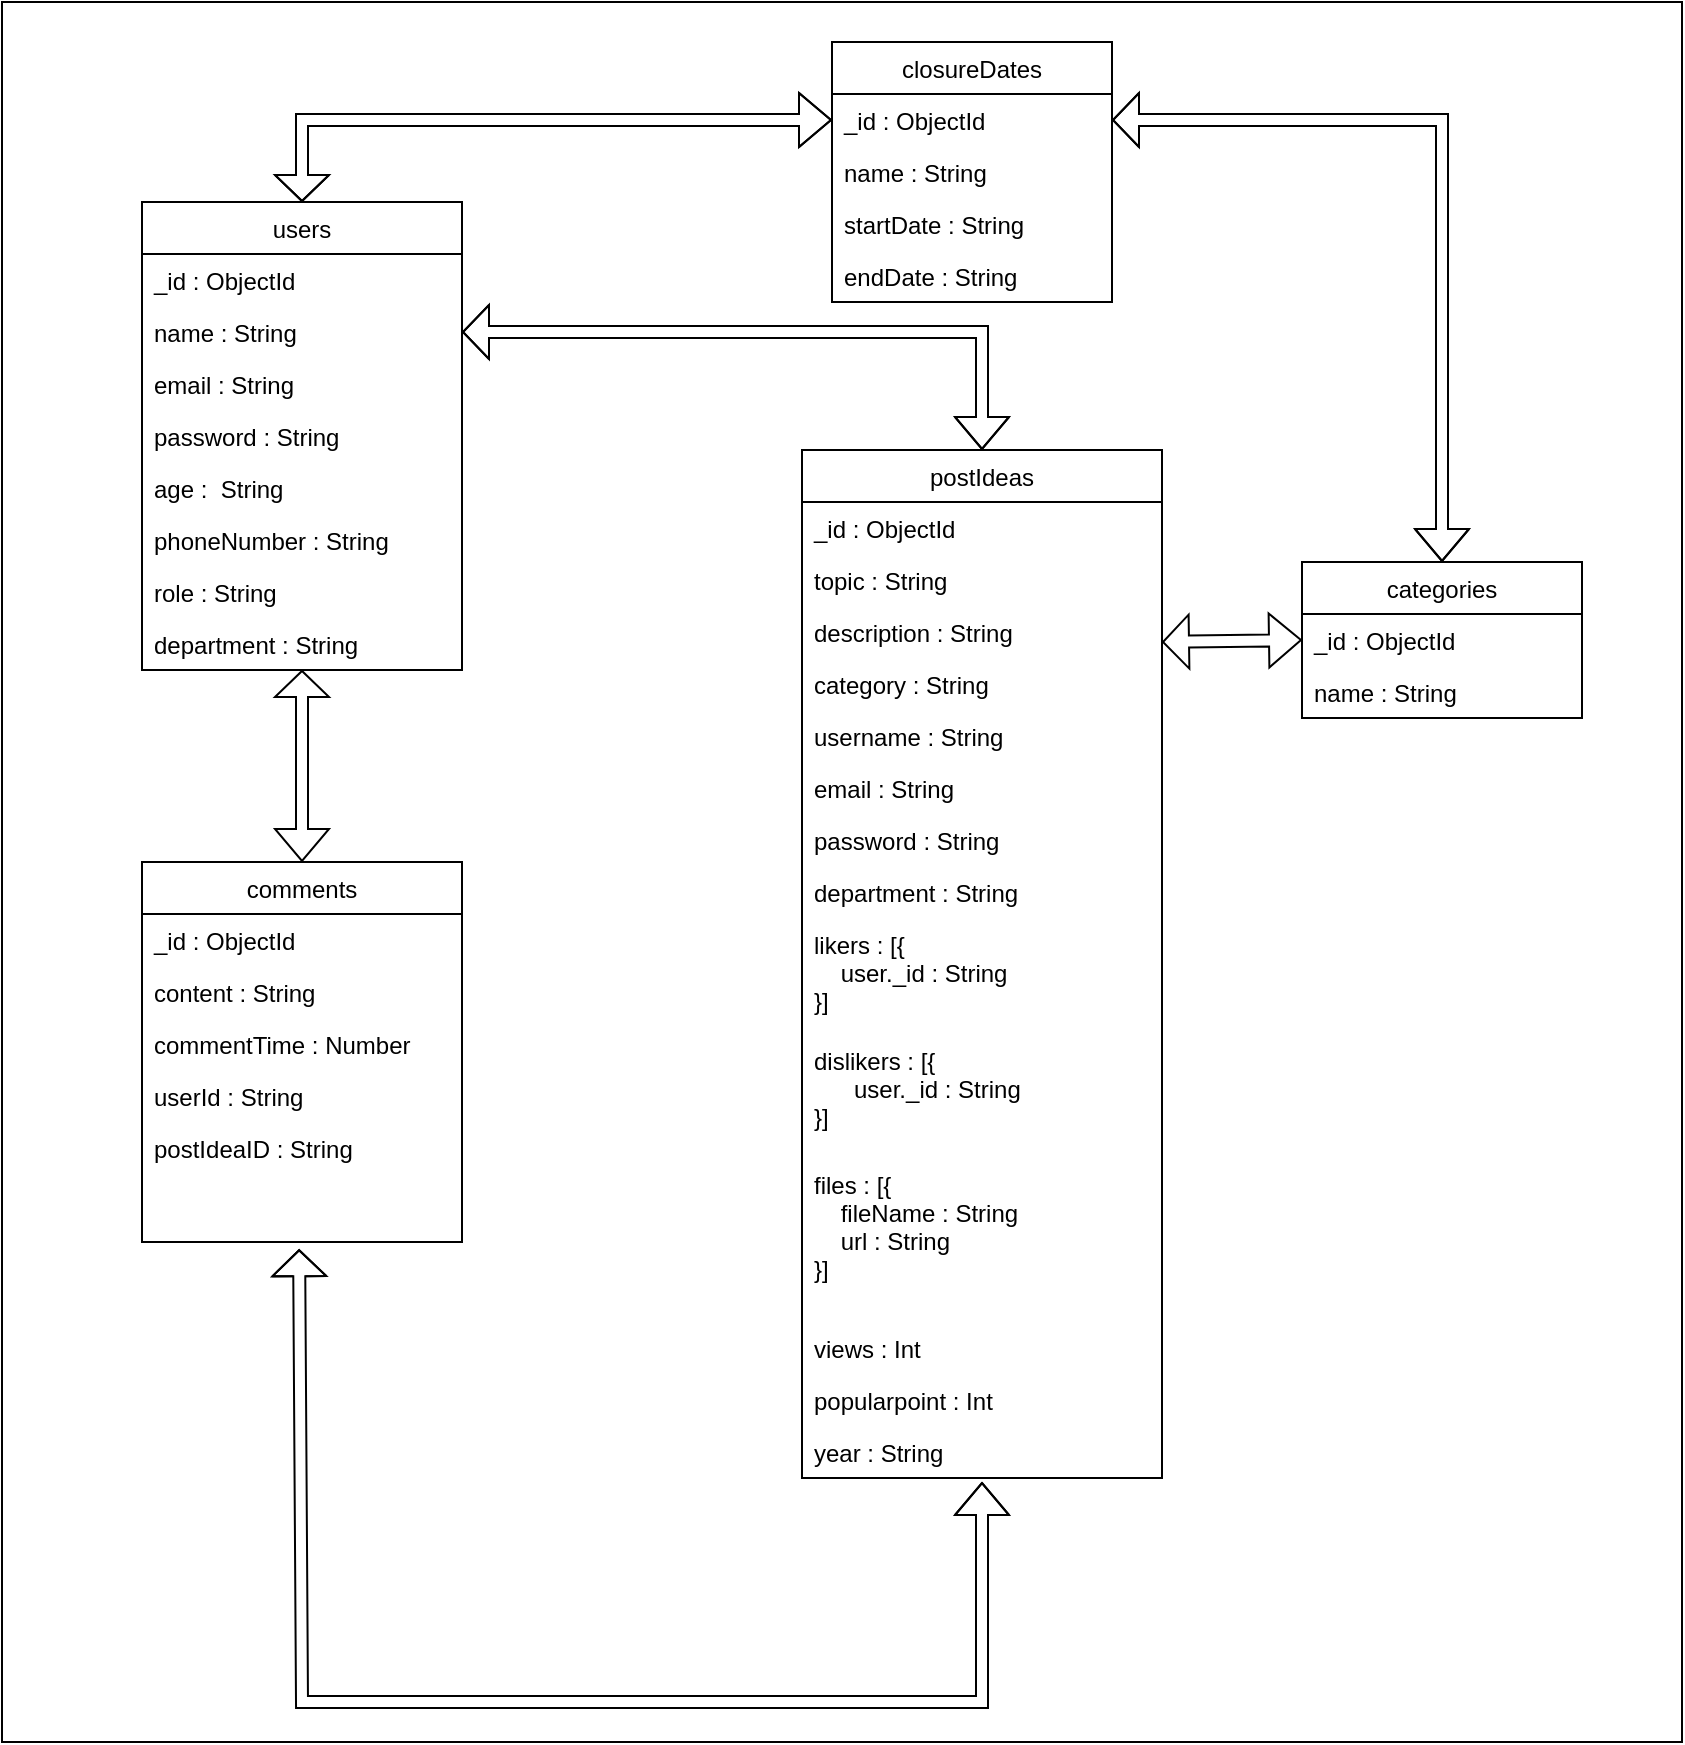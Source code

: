 <mxfile version="17.4.0" type="device" pages="2"><diagram id="ks5T_rIQjC24tP4zGX5H" name="Page-2"><mxGraphModel dx="1068" dy="629" grid="1" gridSize="10" guides="1" tooltips="1" connect="1" arrows="1" fold="1" page="1" pageScale="1" pageWidth="850" pageHeight="1100" math="0" shadow="0"><root><mxCell id="04vZf9ZDOZX_QDKUnxIj-0"/><mxCell id="04vZf9ZDOZX_QDKUnxIj-1" parent="04vZf9ZDOZX_QDKUnxIj-0"/><mxCell id="uwEunQWDUg31Usht64aO-8" value="" style="rounded=0;whiteSpace=wrap;html=1;" parent="04vZf9ZDOZX_QDKUnxIj-1" vertex="1"><mxGeometry x="10" y="50" width="840" height="870" as="geometry"/></mxCell><mxCell id="7qdY7r1ki0BduOR7iVvN-0" value="users" style="swimlane;fontStyle=0;childLayout=stackLayout;horizontal=1;startSize=26;fillColor=none;horizontalStack=0;resizeParent=1;resizeParentMax=0;resizeLast=0;collapsible=1;marginBottom=0;" parent="04vZf9ZDOZX_QDKUnxIj-1" vertex="1"><mxGeometry x="80" y="150" width="160" height="234" as="geometry"/></mxCell><mxCell id="7qdY7r1ki0BduOR7iVvN-1" value="_id : ObjectId" style="text;strokeColor=none;fillColor=none;align=left;verticalAlign=top;spacingLeft=4;spacingRight=4;overflow=hidden;rotatable=0;points=[[0,0.5],[1,0.5]];portConstraint=eastwest;" parent="7qdY7r1ki0BduOR7iVvN-0" vertex="1"><mxGeometry y="26" width="160" height="26" as="geometry"/></mxCell><mxCell id="7qdY7r1ki0BduOR7iVvN-2" value="name : String" style="text;strokeColor=none;fillColor=none;align=left;verticalAlign=top;spacingLeft=4;spacingRight=4;overflow=hidden;rotatable=0;points=[[0,0.5],[1,0.5]];portConstraint=eastwest;" parent="7qdY7r1ki0BduOR7iVvN-0" vertex="1"><mxGeometry y="52" width="160" height="26" as="geometry"/></mxCell><mxCell id="7qdY7r1ki0BduOR7iVvN-3" value="email : String" style="text;strokeColor=none;fillColor=none;align=left;verticalAlign=top;spacingLeft=4;spacingRight=4;overflow=hidden;rotatable=0;points=[[0,0.5],[1,0.5]];portConstraint=eastwest;" parent="7qdY7r1ki0BduOR7iVvN-0" vertex="1"><mxGeometry y="78" width="160" height="26" as="geometry"/></mxCell><mxCell id="pnaCSH7pPpqXT8l0d2cD-0" value="password : String" style="text;strokeColor=none;fillColor=none;align=left;verticalAlign=top;spacingLeft=4;spacingRight=4;overflow=hidden;rotatable=0;points=[[0,0.5],[1,0.5]];portConstraint=eastwest;" parent="7qdY7r1ki0BduOR7iVvN-0" vertex="1"><mxGeometry y="104" width="160" height="26" as="geometry"/></mxCell><mxCell id="pnaCSH7pPpqXT8l0d2cD-1" value="age :  String" style="text;strokeColor=none;fillColor=none;align=left;verticalAlign=top;spacingLeft=4;spacingRight=4;overflow=hidden;rotatable=0;points=[[0,0.5],[1,0.5]];portConstraint=eastwest;" parent="7qdY7r1ki0BduOR7iVvN-0" vertex="1"><mxGeometry y="130" width="160" height="26" as="geometry"/></mxCell><mxCell id="pnaCSH7pPpqXT8l0d2cD-2" value="phoneNumber : String" style="text;strokeColor=none;fillColor=none;align=left;verticalAlign=top;spacingLeft=4;spacingRight=4;overflow=hidden;rotatable=0;points=[[0,0.5],[1,0.5]];portConstraint=eastwest;" parent="7qdY7r1ki0BduOR7iVvN-0" vertex="1"><mxGeometry y="156" width="160" height="26" as="geometry"/></mxCell><mxCell id="pnaCSH7pPpqXT8l0d2cD-3" value="role : String" style="text;strokeColor=none;fillColor=none;align=left;verticalAlign=top;spacingLeft=4;spacingRight=4;overflow=hidden;rotatable=0;points=[[0,0.5],[1,0.5]];portConstraint=eastwest;" parent="7qdY7r1ki0BduOR7iVvN-0" vertex="1"><mxGeometry y="182" width="160" height="26" as="geometry"/></mxCell><mxCell id="43Lo8PA1ZHVNqMgz5GyV-9" value="department : String" style="text;strokeColor=none;fillColor=none;align=left;verticalAlign=top;spacingLeft=4;spacingRight=4;overflow=hidden;rotatable=0;points=[[0,0.5],[1,0.5]];portConstraint=eastwest;" parent="7qdY7r1ki0BduOR7iVvN-0" vertex="1"><mxGeometry y="208" width="160" height="26" as="geometry"/></mxCell><mxCell id="6HaQY6yWgVcuIxEjjAfd-0" value="comments" style="swimlane;fontStyle=0;childLayout=stackLayout;horizontal=1;startSize=26;fillColor=none;horizontalStack=0;resizeParent=1;resizeParentMax=0;resizeLast=0;collapsible=1;marginBottom=0;" parent="04vZf9ZDOZX_QDKUnxIj-1" vertex="1"><mxGeometry x="80" y="480" width="160" height="190" as="geometry"/></mxCell><mxCell id="6HaQY6yWgVcuIxEjjAfd-1" value="_id : ObjectId" style="text;strokeColor=none;fillColor=none;align=left;verticalAlign=top;spacingLeft=4;spacingRight=4;overflow=hidden;rotatable=0;points=[[0,0.5],[1,0.5]];portConstraint=eastwest;" parent="6HaQY6yWgVcuIxEjjAfd-0" vertex="1"><mxGeometry y="26" width="160" height="26" as="geometry"/></mxCell><mxCell id="6HaQY6yWgVcuIxEjjAfd-2" value="content : String" style="text;strokeColor=none;fillColor=none;align=left;verticalAlign=top;spacingLeft=4;spacingRight=4;overflow=hidden;rotatable=0;points=[[0,0.5],[1,0.5]];portConstraint=eastwest;" parent="6HaQY6yWgVcuIxEjjAfd-0" vertex="1"><mxGeometry y="52" width="160" height="26" as="geometry"/></mxCell><mxCell id="6HaQY6yWgVcuIxEjjAfd-3" value="commentTime : Number" style="text;strokeColor=none;fillColor=none;align=left;verticalAlign=top;spacingLeft=4;spacingRight=4;overflow=hidden;rotatable=0;points=[[0,0.5],[1,0.5]];portConstraint=eastwest;" parent="6HaQY6yWgVcuIxEjjAfd-0" vertex="1"><mxGeometry y="78" width="160" height="26" as="geometry"/></mxCell><mxCell id="Uw7mPoujsfcBF6SKQlUX-1" value="userId : String" style="text;strokeColor=none;fillColor=none;align=left;verticalAlign=top;spacingLeft=4;spacingRight=4;overflow=hidden;rotatable=0;points=[[0,0.5],[1,0.5]];portConstraint=eastwest;" parent="6HaQY6yWgVcuIxEjjAfd-0" vertex="1"><mxGeometry y="104" width="160" height="26" as="geometry"/></mxCell><mxCell id="Uw7mPoujsfcBF6SKQlUX-2" value="postIdeaID : String" style="text;strokeColor=none;fillColor=none;align=left;verticalAlign=top;spacingLeft=4;spacingRight=4;overflow=hidden;rotatable=0;points=[[0,0.5],[1,0.5]];portConstraint=eastwest;" parent="6HaQY6yWgVcuIxEjjAfd-0" vertex="1"><mxGeometry y="130" width="160" height="60" as="geometry"/></mxCell><mxCell id="Oh7lmHRYt_yAxOoTltTC-0" value="postIdeas" style="swimlane;fontStyle=0;childLayout=stackLayout;horizontal=1;startSize=26;fillColor=none;horizontalStack=0;resizeParent=1;resizeParentMax=0;resizeLast=0;collapsible=1;marginBottom=0;" parent="04vZf9ZDOZX_QDKUnxIj-1" vertex="1"><mxGeometry x="410" y="274" width="180" height="514" as="geometry"/></mxCell><mxCell id="Oh7lmHRYt_yAxOoTltTC-1" value="_id : ObjectId" style="text;strokeColor=none;fillColor=none;align=left;verticalAlign=top;spacingLeft=4;spacingRight=4;overflow=hidden;rotatable=0;points=[[0,0.5],[1,0.5]];portConstraint=eastwest;" parent="Oh7lmHRYt_yAxOoTltTC-0" vertex="1"><mxGeometry y="26" width="180" height="26" as="geometry"/></mxCell><mxCell id="Oh7lmHRYt_yAxOoTltTC-2" value="topic : String" style="text;strokeColor=none;fillColor=none;align=left;verticalAlign=top;spacingLeft=4;spacingRight=4;overflow=hidden;rotatable=0;points=[[0,0.5],[1,0.5]];portConstraint=eastwest;" parent="Oh7lmHRYt_yAxOoTltTC-0" vertex="1"><mxGeometry y="52" width="180" height="26" as="geometry"/></mxCell><mxCell id="Oh7lmHRYt_yAxOoTltTC-3" value="description : String" style="text;strokeColor=none;fillColor=none;align=left;verticalAlign=top;spacingLeft=4;spacingRight=4;overflow=hidden;rotatable=0;points=[[0,0.5],[1,0.5]];portConstraint=eastwest;" parent="Oh7lmHRYt_yAxOoTltTC-0" vertex="1"><mxGeometry y="78" width="180" height="26" as="geometry"/></mxCell><mxCell id="L5cX_ATsKuuSZiivyIQE-2" value="category : String" style="text;strokeColor=none;fillColor=none;align=left;verticalAlign=top;spacingLeft=4;spacingRight=4;overflow=hidden;rotatable=0;points=[[0,0.5],[1,0.5]];portConstraint=eastwest;" parent="Oh7lmHRYt_yAxOoTltTC-0" vertex="1"><mxGeometry y="104" width="180" height="26" as="geometry"/></mxCell><mxCell id="L5cX_ATsKuuSZiivyIQE-0" value="username : String" style="text;strokeColor=none;fillColor=none;align=left;verticalAlign=top;spacingLeft=4;spacingRight=4;overflow=hidden;rotatable=0;points=[[0,0.5],[1,0.5]];portConstraint=eastwest;" parent="Oh7lmHRYt_yAxOoTltTC-0" vertex="1"><mxGeometry y="130" width="180" height="26" as="geometry"/></mxCell><mxCell id="L5cX_ATsKuuSZiivyIQE-1" value="email : String" style="text;strokeColor=none;fillColor=none;align=left;verticalAlign=top;spacingLeft=4;spacingRight=4;overflow=hidden;rotatable=0;points=[[0,0.5],[1,0.5]];portConstraint=eastwest;" parent="Oh7lmHRYt_yAxOoTltTC-0" vertex="1"><mxGeometry y="156" width="180" height="26" as="geometry"/></mxCell><mxCell id="X-OoJtLxH7nXKjDtuZ_t-1" value="password : String" style="text;strokeColor=none;fillColor=none;align=left;verticalAlign=top;spacingLeft=4;spacingRight=4;overflow=hidden;rotatable=0;points=[[0,0.5],[1,0.5]];portConstraint=eastwest;" parent="Oh7lmHRYt_yAxOoTltTC-0" vertex="1"><mxGeometry y="182" width="180" height="26" as="geometry"/></mxCell><mxCell id="X-OoJtLxH7nXKjDtuZ_t-2" value="department : String" style="text;strokeColor=none;fillColor=none;align=left;verticalAlign=top;spacingLeft=4;spacingRight=4;overflow=hidden;rotatable=0;points=[[0,0.5],[1,0.5]];portConstraint=eastwest;" parent="Oh7lmHRYt_yAxOoTltTC-0" vertex="1"><mxGeometry y="208" width="180" height="26" as="geometry"/></mxCell><mxCell id="TlKzqXS0gExEPpUZt9mu-0" value="likers : [{&#10;    user._id : String&#10;}]" style="text;strokeColor=none;fillColor=none;align=left;verticalAlign=top;spacingLeft=4;spacingRight=4;overflow=hidden;rotatable=0;points=[[0,0.5],[1,0.5]];portConstraint=eastwest;" parent="Oh7lmHRYt_yAxOoTltTC-0" vertex="1"><mxGeometry y="234" width="180" height="58" as="geometry"/></mxCell><mxCell id="TlKzqXS0gExEPpUZt9mu-1" value="dislikers : [{&#10;      user._id : String  &#10;}]" style="text;strokeColor=none;fillColor=none;align=left;verticalAlign=top;spacingLeft=4;spacingRight=4;overflow=hidden;rotatable=0;points=[[0,0.5],[1,0.5]];portConstraint=eastwest;" parent="Oh7lmHRYt_yAxOoTltTC-0" vertex="1"><mxGeometry y="292" width="180" height="62" as="geometry"/></mxCell><mxCell id="Alenny9C4fJgLSMc2l3h-0" value="files : [{&#10;    fileName : String&#10;    url : String&#10;}]" style="text;strokeColor=none;fillColor=none;align=left;verticalAlign=top;spacingLeft=4;spacingRight=4;overflow=hidden;rotatable=0;points=[[0,0.5],[1,0.5]];portConstraint=eastwest;" parent="Oh7lmHRYt_yAxOoTltTC-0" vertex="1"><mxGeometry y="354" width="180" height="82" as="geometry"/></mxCell><mxCell id="43Lo8PA1ZHVNqMgz5GyV-7" value="views : Int" style="text;strokeColor=none;fillColor=none;align=left;verticalAlign=top;spacingLeft=4;spacingRight=4;overflow=hidden;rotatable=0;points=[[0,0.5],[1,0.5]];portConstraint=eastwest;" parent="Oh7lmHRYt_yAxOoTltTC-0" vertex="1"><mxGeometry y="436" width="180" height="26" as="geometry"/></mxCell><mxCell id="43Lo8PA1ZHVNqMgz5GyV-8" value="popularpoint : Int" style="text;strokeColor=none;fillColor=none;align=left;verticalAlign=top;spacingLeft=4;spacingRight=4;overflow=hidden;rotatable=0;points=[[0,0.5],[1,0.5]];portConstraint=eastwest;" parent="Oh7lmHRYt_yAxOoTltTC-0" vertex="1"><mxGeometry y="462" width="180" height="26" as="geometry"/></mxCell><mxCell id="klRo11ifYnAIfb6-8WNe-0" value="year : String" style="text;strokeColor=none;fillColor=none;align=left;verticalAlign=top;spacingLeft=4;spacingRight=4;overflow=hidden;rotatable=0;points=[[0,0.5],[1,0.5]];portConstraint=eastwest;" parent="Oh7lmHRYt_yAxOoTltTC-0" vertex="1"><mxGeometry y="488" width="180" height="26" as="geometry"/></mxCell><mxCell id="Oh7lmHRYt_yAxOoTltTC-4" value="categories" style="swimlane;fontStyle=0;childLayout=stackLayout;horizontal=1;startSize=26;fillColor=none;horizontalStack=0;resizeParent=1;resizeParentMax=0;resizeLast=0;collapsible=1;marginBottom=0;" parent="04vZf9ZDOZX_QDKUnxIj-1" vertex="1"><mxGeometry x="660" y="330" width="140" height="78" as="geometry"/></mxCell><mxCell id="Oh7lmHRYt_yAxOoTltTC-5" value="_id : ObjectId" style="text;strokeColor=none;fillColor=none;align=left;verticalAlign=top;spacingLeft=4;spacingRight=4;overflow=hidden;rotatable=0;points=[[0,0.5],[1,0.5]];portConstraint=eastwest;" parent="Oh7lmHRYt_yAxOoTltTC-4" vertex="1"><mxGeometry y="26" width="140" height="26" as="geometry"/></mxCell><mxCell id="Oh7lmHRYt_yAxOoTltTC-6" value="name : String" style="text;strokeColor=none;fillColor=none;align=left;verticalAlign=top;spacingLeft=4;spacingRight=4;overflow=hidden;rotatable=0;points=[[0,0.5],[1,0.5]];portConstraint=eastwest;" parent="Oh7lmHRYt_yAxOoTltTC-4" vertex="1"><mxGeometry y="52" width="140" height="26" as="geometry"/></mxCell><mxCell id="Uw7mPoujsfcBF6SKQlUX-3" value="" style="shape=flexArrow;endArrow=classic;startArrow=classic;html=1;rounded=0;entryX=0.5;entryY=1;entryDx=0;entryDy=0;exitX=0.5;exitY=0;exitDx=0;exitDy=0;endSize=4;startSize=5;width=6;" parent="04vZf9ZDOZX_QDKUnxIj-1" source="6HaQY6yWgVcuIxEjjAfd-0" target="7qdY7r1ki0BduOR7iVvN-0" edge="1"><mxGeometry width="100" height="100" relative="1" as="geometry"><mxPoint x="60" y="540" as="sourcePoint"/><mxPoint x="160" y="440" as="targetPoint"/></mxGeometry></mxCell><mxCell id="sOBWi0TRiiWniBqgaGGy-0" value="" style="shape=flexArrow;endArrow=classic;startArrow=classic;html=1;rounded=0;exitX=0;exitY=0.5;exitDx=0;exitDy=0;endSize=4;startSize=5;width=6;" parent="04vZf9ZDOZX_QDKUnxIj-1" source="Oh7lmHRYt_yAxOoTltTC-4" edge="1"><mxGeometry width="100" height="100" relative="1" as="geometry"><mxPoint x="160" y="490" as="sourcePoint"/><mxPoint x="590" y="370" as="targetPoint"/></mxGeometry></mxCell><mxCell id="sOBWi0TRiiWniBqgaGGy-2" value="" style="shape=flexArrow;endArrow=classic;startArrow=classic;html=1;rounded=0;endSize=4;startSize=5;width=6;entryX=0.491;entryY=1.06;entryDx=0;entryDy=0;entryPerimeter=0;" parent="04vZf9ZDOZX_QDKUnxIj-1" target="Uw7mPoujsfcBF6SKQlUX-2" edge="1"><mxGeometry width="100" height="100" relative="1" as="geometry"><mxPoint x="500" y="790" as="sourcePoint"/><mxPoint x="160" y="700" as="targetPoint"/><Array as="points"><mxPoint x="500" y="900"/><mxPoint x="160" y="900"/></Array></mxGeometry></mxCell><mxCell id="_1paHIRr2qDywGiAvniM-0" value="" style="shape=flexArrow;endArrow=classic;startArrow=classic;html=1;rounded=0;exitX=0.5;exitY=0;exitDx=0;exitDy=0;endSize=4;startSize=5;width=6;entryX=1;entryY=0.5;entryDx=0;entryDy=0;" parent="04vZf9ZDOZX_QDKUnxIj-1" source="Oh7lmHRYt_yAxOoTltTC-0" target="7qdY7r1ki0BduOR7iVvN-2" edge="1"><mxGeometry width="100" height="100" relative="1" as="geometry"><mxPoint x="400.18" y="356.96" as="sourcePoint"/><mxPoint x="590" y="380" as="targetPoint"/><Array as="points"><mxPoint x="500" y="215"/></Array></mxGeometry></mxCell><mxCell id="43Lo8PA1ZHVNqMgz5GyV-3" value="closureDates" style="swimlane;fontStyle=0;childLayout=stackLayout;horizontal=1;startSize=26;fillColor=none;horizontalStack=0;resizeParent=1;resizeParentMax=0;resizeLast=0;collapsible=1;marginBottom=0;" parent="04vZf9ZDOZX_QDKUnxIj-1" vertex="1"><mxGeometry x="425" y="70" width="140" height="130" as="geometry"/></mxCell><mxCell id="43Lo8PA1ZHVNqMgz5GyV-4" value="_id : ObjectId" style="text;strokeColor=none;fillColor=none;align=left;verticalAlign=top;spacingLeft=4;spacingRight=4;overflow=hidden;rotatable=0;points=[[0,0.5],[1,0.5]];portConstraint=eastwest;" parent="43Lo8PA1ZHVNqMgz5GyV-3" vertex="1"><mxGeometry y="26" width="140" height="26" as="geometry"/></mxCell><mxCell id="rBsHa6QR3nwU0vqg2E4w-0" value="name : String" style="text;strokeColor=none;fillColor=none;align=left;verticalAlign=top;spacingLeft=4;spacingRight=4;overflow=hidden;rotatable=0;points=[[0,0.5],[1,0.5]];portConstraint=eastwest;" vertex="1" parent="43Lo8PA1ZHVNqMgz5GyV-3"><mxGeometry y="52" width="140" height="26" as="geometry"/></mxCell><mxCell id="43Lo8PA1ZHVNqMgz5GyV-5" value="startDate : String" style="text;strokeColor=none;fillColor=none;align=left;verticalAlign=top;spacingLeft=4;spacingRight=4;overflow=hidden;rotatable=0;points=[[0,0.5],[1,0.5]];portConstraint=eastwest;" parent="43Lo8PA1ZHVNqMgz5GyV-3" vertex="1"><mxGeometry y="78" width="140" height="26" as="geometry"/></mxCell><mxCell id="43Lo8PA1ZHVNqMgz5GyV-6" value="endDate : String" style="text;strokeColor=none;fillColor=none;align=left;verticalAlign=top;spacingLeft=4;spacingRight=4;overflow=hidden;rotatable=0;points=[[0,0.5],[1,0.5]];portConstraint=eastwest;" parent="43Lo8PA1ZHVNqMgz5GyV-3" vertex="1"><mxGeometry y="104" width="140" height="26" as="geometry"/></mxCell><mxCell id="L5cX_ATsKuuSZiivyIQE-3" value="" style="shape=flexArrow;endArrow=classic;startArrow=classic;html=1;rounded=0;exitX=0;exitY=0.5;exitDx=0;exitDy=0;endSize=4;startSize=5;width=6;entryX=0.5;entryY=0;entryDx=0;entryDy=0;" parent="04vZf9ZDOZX_QDKUnxIj-1" source="43Lo8PA1ZHVNqMgz5GyV-4" target="7qdY7r1ki0BduOR7iVvN-0" edge="1"><mxGeometry width="100" height="100" relative="1" as="geometry"><mxPoint x="280" y="80" as="sourcePoint"/><mxPoint x="210" y="81" as="targetPoint"/><Array as="points"><mxPoint x="160" y="109"/></Array></mxGeometry></mxCell><mxCell id="rBsHa6QR3nwU0vqg2E4w-2" value="" style="shape=flexArrow;endArrow=classic;startArrow=classic;html=1;rounded=0;endSize=4;startSize=5;width=6;entryX=1;entryY=0.5;entryDx=0;entryDy=0;" edge="1" parent="04vZf9ZDOZX_QDKUnxIj-1" source="Oh7lmHRYt_yAxOoTltTC-4" target="43Lo8PA1ZHVNqMgz5GyV-4"><mxGeometry width="100" height="100" relative="1" as="geometry"><mxPoint x="862.5" y="170" as="sourcePoint"/><mxPoint x="597.5" y="211" as="targetPoint"/><Array as="points"><mxPoint x="730" y="109"/></Array></mxGeometry></mxCell></root></mxGraphModel></diagram><diagram id="R2lEEEUBdFMjLlhIrx00" name="Page-1"><mxGraphModel dx="908" dy="535" grid="1" gridSize="10" guides="1" tooltips="1" connect="1" arrows="1" fold="1" page="1" pageScale="1" pageWidth="850" pageHeight="1100" math="0" shadow="0" extFonts="Permanent Marker^https://fonts.googleapis.com/css?family=Permanent+Marker"><root><mxCell id="0"/><mxCell id="1" parent="0"/><mxCell id="C-vyLk0tnHw3VtMMgP7b-23" value="users" style="shape=table;startSize=30;container=1;collapsible=1;childLayout=tableLayout;fixedRows=1;rowLines=0;fontStyle=1;align=center;resizeLast=1;fillColor=#60a917;fontColor=#ffffff;strokeColor=#2D7600;" parent="1" vertex="1"><mxGeometry x="110" y="490" width="230" height="240" as="geometry"/></mxCell><mxCell id="C-vyLk0tnHw3VtMMgP7b-24" value="" style="shape=partialRectangle;collapsible=0;dropTarget=0;pointerEvents=0;fillColor=none;points=[[0,0.5],[1,0.5]];portConstraint=eastwest;top=0;left=0;right=0;bottom=1;" parent="C-vyLk0tnHw3VtMMgP7b-23" vertex="1"><mxGeometry y="30" width="230" height="30" as="geometry"/></mxCell><mxCell id="C-vyLk0tnHw3VtMMgP7b-25" value="PK" style="shape=partialRectangle;overflow=hidden;connectable=0;fillColor=none;top=0;left=0;bottom=0;right=0;fontStyle=1;" parent="C-vyLk0tnHw3VtMMgP7b-24" vertex="1"><mxGeometry width="30" height="30" as="geometry"><mxRectangle width="30" height="30" as="alternateBounds"/></mxGeometry></mxCell><mxCell id="C-vyLk0tnHw3VtMMgP7b-26" value="id" style="shape=partialRectangle;overflow=hidden;connectable=0;fillColor=none;top=0;left=0;bottom=0;right=0;align=left;spacingLeft=6;fontStyle=5;" parent="C-vyLk0tnHw3VtMMgP7b-24" vertex="1"><mxGeometry x="30" width="200" height="30" as="geometry"><mxRectangle width="200" height="30" as="alternateBounds"/></mxGeometry></mxCell><mxCell id="C-vyLk0tnHw3VtMMgP7b-27" value="" style="shape=partialRectangle;collapsible=0;dropTarget=0;pointerEvents=0;fillColor=none;points=[[0,0.5],[1,0.5]];portConstraint=eastwest;top=0;left=0;right=0;bottom=0;" parent="C-vyLk0tnHw3VtMMgP7b-23" vertex="1"><mxGeometry y="60" width="230" height="30" as="geometry"/></mxCell><mxCell id="C-vyLk0tnHw3VtMMgP7b-28" value="" style="shape=partialRectangle;overflow=hidden;connectable=0;fillColor=none;top=0;left=0;bottom=0;right=0;" parent="C-vyLk0tnHw3VtMMgP7b-27" vertex="1"><mxGeometry width="30" height="30" as="geometry"><mxRectangle width="30" height="30" as="alternateBounds"/></mxGeometry></mxCell><mxCell id="C-vyLk0tnHw3VtMMgP7b-29" value="name" style="shape=partialRectangle;overflow=hidden;connectable=0;fillColor=none;top=0;left=0;bottom=0;right=0;align=left;spacingLeft=6;" parent="C-vyLk0tnHw3VtMMgP7b-27" vertex="1"><mxGeometry x="30" width="200" height="30" as="geometry"><mxRectangle width="200" height="30" as="alternateBounds"/></mxGeometry></mxCell><mxCell id="AqaCnWXy5M2w16lHPsaN-1" value="" style="shape=partialRectangle;collapsible=0;dropTarget=0;pointerEvents=0;fillColor=none;points=[[0,0.5],[1,0.5]];portConstraint=eastwest;top=0;left=0;right=0;bottom=0;" parent="C-vyLk0tnHw3VtMMgP7b-23" vertex="1"><mxGeometry y="90" width="230" height="30" as="geometry"/></mxCell><mxCell id="AqaCnWXy5M2w16lHPsaN-2" value="" style="shape=partialRectangle;overflow=hidden;connectable=0;fillColor=none;top=0;left=0;bottom=0;right=0;" parent="AqaCnWXy5M2w16lHPsaN-1" vertex="1"><mxGeometry width="30" height="30" as="geometry"><mxRectangle width="30" height="30" as="alternateBounds"/></mxGeometry></mxCell><mxCell id="AqaCnWXy5M2w16lHPsaN-3" value="email" style="shape=partialRectangle;overflow=hidden;connectable=0;fillColor=none;top=0;left=0;bottom=0;right=0;align=left;spacingLeft=6;" parent="AqaCnWXy5M2w16lHPsaN-1" vertex="1"><mxGeometry x="30" width="200" height="30" as="geometry"><mxRectangle width="200" height="30" as="alternateBounds"/></mxGeometry></mxCell><mxCell id="AqaCnWXy5M2w16lHPsaN-4" value="" style="shape=partialRectangle;collapsible=0;dropTarget=0;pointerEvents=0;fillColor=none;points=[[0,0.5],[1,0.5]];portConstraint=eastwest;top=0;left=0;right=0;bottom=0;" parent="C-vyLk0tnHw3VtMMgP7b-23" vertex="1"><mxGeometry y="120" width="230" height="30" as="geometry"/></mxCell><mxCell id="AqaCnWXy5M2w16lHPsaN-5" value="" style="shape=partialRectangle;overflow=hidden;connectable=0;fillColor=none;top=0;left=0;bottom=0;right=0;" parent="AqaCnWXy5M2w16lHPsaN-4" vertex="1"><mxGeometry width="30" height="30" as="geometry"><mxRectangle width="30" height="30" as="alternateBounds"/></mxGeometry></mxCell><mxCell id="AqaCnWXy5M2w16lHPsaN-6" value="password" style="shape=partialRectangle;overflow=hidden;connectable=0;fillColor=none;top=0;left=0;bottom=0;right=0;align=left;spacingLeft=6;" parent="AqaCnWXy5M2w16lHPsaN-4" vertex="1"><mxGeometry x="30" width="200" height="30" as="geometry"><mxRectangle width="200" height="30" as="alternateBounds"/></mxGeometry></mxCell><mxCell id="AqaCnWXy5M2w16lHPsaN-7" value="" style="shape=partialRectangle;collapsible=0;dropTarget=0;pointerEvents=0;fillColor=none;points=[[0,0.5],[1,0.5]];portConstraint=eastwest;top=0;left=0;right=0;bottom=0;" parent="C-vyLk0tnHw3VtMMgP7b-23" vertex="1"><mxGeometry y="150" width="230" height="30" as="geometry"/></mxCell><mxCell id="AqaCnWXy5M2w16lHPsaN-8" value="" style="shape=partialRectangle;overflow=hidden;connectable=0;fillColor=none;top=0;left=0;bottom=0;right=0;" parent="AqaCnWXy5M2w16lHPsaN-7" vertex="1"><mxGeometry width="30" height="30" as="geometry"><mxRectangle width="30" height="30" as="alternateBounds"/></mxGeometry></mxCell><mxCell id="AqaCnWXy5M2w16lHPsaN-9" value="age" style="shape=partialRectangle;overflow=hidden;connectable=0;fillColor=none;top=0;left=0;bottom=0;right=0;align=left;spacingLeft=6;" parent="AqaCnWXy5M2w16lHPsaN-7" vertex="1"><mxGeometry x="30" width="200" height="30" as="geometry"><mxRectangle width="200" height="30" as="alternateBounds"/></mxGeometry></mxCell><mxCell id="AqaCnWXy5M2w16lHPsaN-10" value="" style="shape=partialRectangle;collapsible=0;dropTarget=0;pointerEvents=0;fillColor=none;points=[[0,0.5],[1,0.5]];portConstraint=eastwest;top=0;left=0;right=0;bottom=0;" parent="C-vyLk0tnHw3VtMMgP7b-23" vertex="1"><mxGeometry y="180" width="230" height="30" as="geometry"/></mxCell><mxCell id="AqaCnWXy5M2w16lHPsaN-11" value="" style="shape=partialRectangle;overflow=hidden;connectable=0;fillColor=none;top=0;left=0;bottom=0;right=0;" parent="AqaCnWXy5M2w16lHPsaN-10" vertex="1"><mxGeometry width="30" height="30" as="geometry"><mxRectangle width="30" height="30" as="alternateBounds"/></mxGeometry></mxCell><mxCell id="AqaCnWXy5M2w16lHPsaN-12" value="phoneNumber" style="shape=partialRectangle;overflow=hidden;connectable=0;fillColor=none;top=0;left=0;bottom=0;right=0;align=left;spacingLeft=6;" parent="AqaCnWXy5M2w16lHPsaN-10" vertex="1"><mxGeometry x="30" width="200" height="30" as="geometry"><mxRectangle width="200" height="30" as="alternateBounds"/></mxGeometry></mxCell><mxCell id="AqaCnWXy5M2w16lHPsaN-13" value="" style="shape=partialRectangle;collapsible=0;dropTarget=0;pointerEvents=0;fillColor=none;points=[[0,0.5],[1,0.5]];portConstraint=eastwest;top=0;left=0;right=0;bottom=0;" parent="C-vyLk0tnHw3VtMMgP7b-23" vertex="1"><mxGeometry y="210" width="230" height="30" as="geometry"/></mxCell><mxCell id="AqaCnWXy5M2w16lHPsaN-14" value="" style="shape=partialRectangle;overflow=hidden;connectable=0;fillColor=none;top=0;left=0;bottom=0;right=0;" parent="AqaCnWXy5M2w16lHPsaN-13" vertex="1"><mxGeometry width="30" height="30" as="geometry"><mxRectangle width="30" height="30" as="alternateBounds"/></mxGeometry></mxCell><mxCell id="AqaCnWXy5M2w16lHPsaN-15" value="role" style="shape=partialRectangle;overflow=hidden;connectable=0;fillColor=none;top=0;left=0;bottom=0;right=0;align=left;spacingLeft=6;" parent="AqaCnWXy5M2w16lHPsaN-13" vertex="1"><mxGeometry x="30" width="200" height="30" as="geometry"><mxRectangle width="200" height="30" as="alternateBounds"/></mxGeometry></mxCell><mxCell id="AqaCnWXy5M2w16lHPsaN-16" value="postIdeas" style="shape=table;startSize=30;container=1;collapsible=1;childLayout=tableLayout;fixedRows=1;rowLines=0;fontStyle=1;align=center;resizeLast=1;fillColor=#60a917;fontColor=#ffffff;strokeColor=#2D7600;" parent="1" vertex="1"><mxGeometry x="480" y="400" width="180" height="250" as="geometry"/></mxCell><mxCell id="AqaCnWXy5M2w16lHPsaN-17" value="" style="shape=tableRow;horizontal=0;startSize=0;swimlaneHead=0;swimlaneBody=0;fillColor=none;collapsible=0;dropTarget=0;points=[[0,0.5],[1,0.5]];portConstraint=eastwest;top=0;left=0;right=0;bottom=1;" parent="AqaCnWXy5M2w16lHPsaN-16" vertex="1"><mxGeometry y="30" width="180" height="30" as="geometry"/></mxCell><mxCell id="AqaCnWXy5M2w16lHPsaN-18" value="PK" style="shape=partialRectangle;connectable=0;fillColor=none;top=0;left=0;bottom=0;right=0;fontStyle=1;overflow=hidden;" parent="AqaCnWXy5M2w16lHPsaN-17" vertex="1"><mxGeometry width="30" height="30" as="geometry"><mxRectangle width="30" height="30" as="alternateBounds"/></mxGeometry></mxCell><mxCell id="AqaCnWXy5M2w16lHPsaN-19" value="id" style="shape=partialRectangle;connectable=0;fillColor=none;top=0;left=0;bottom=0;right=0;align=left;spacingLeft=6;fontStyle=5;overflow=hidden;" parent="AqaCnWXy5M2w16lHPsaN-17" vertex="1"><mxGeometry x="30" width="150" height="30" as="geometry"><mxRectangle width="150" height="30" as="alternateBounds"/></mxGeometry></mxCell><mxCell id="AqaCnWXy5M2w16lHPsaN-20" value="" style="shape=tableRow;horizontal=0;startSize=0;swimlaneHead=0;swimlaneBody=0;fillColor=none;collapsible=0;dropTarget=0;points=[[0,0.5],[1,0.5]];portConstraint=eastwest;top=0;left=0;right=0;bottom=0;" parent="AqaCnWXy5M2w16lHPsaN-16" vertex="1"><mxGeometry y="60" width="180" height="30" as="geometry"/></mxCell><mxCell id="AqaCnWXy5M2w16lHPsaN-21" value="" style="shape=partialRectangle;connectable=0;fillColor=none;top=0;left=0;bottom=0;right=0;editable=1;overflow=hidden;" parent="AqaCnWXy5M2w16lHPsaN-20" vertex="1"><mxGeometry width="30" height="30" as="geometry"><mxRectangle width="30" height="30" as="alternateBounds"/></mxGeometry></mxCell><mxCell id="AqaCnWXy5M2w16lHPsaN-22" value="topic" style="shape=partialRectangle;connectable=0;fillColor=none;top=0;left=0;bottom=0;right=0;align=left;spacingLeft=6;overflow=hidden;" parent="AqaCnWXy5M2w16lHPsaN-20" vertex="1"><mxGeometry x="30" width="150" height="30" as="geometry"><mxRectangle width="150" height="30" as="alternateBounds"/></mxGeometry></mxCell><mxCell id="AqaCnWXy5M2w16lHPsaN-23" value="" style="shape=tableRow;horizontal=0;startSize=0;swimlaneHead=0;swimlaneBody=0;fillColor=none;collapsible=0;dropTarget=0;points=[[0,0.5],[1,0.5]];portConstraint=eastwest;top=0;left=0;right=0;bottom=0;" parent="AqaCnWXy5M2w16lHPsaN-16" vertex="1"><mxGeometry y="90" width="180" height="30" as="geometry"/></mxCell><mxCell id="AqaCnWXy5M2w16lHPsaN-24" value="" style="shape=partialRectangle;connectable=0;fillColor=none;top=0;left=0;bottom=0;right=0;editable=1;overflow=hidden;" parent="AqaCnWXy5M2w16lHPsaN-23" vertex="1"><mxGeometry width="30" height="30" as="geometry"><mxRectangle width="30" height="30" as="alternateBounds"/></mxGeometry></mxCell><mxCell id="AqaCnWXy5M2w16lHPsaN-25" value="description" style="shape=partialRectangle;connectable=0;fillColor=none;top=0;left=0;bottom=0;right=0;align=left;spacingLeft=6;overflow=hidden;" parent="AqaCnWXy5M2w16lHPsaN-23" vertex="1"><mxGeometry x="30" width="150" height="30" as="geometry"><mxRectangle width="150" height="30" as="alternateBounds"/></mxGeometry></mxCell><mxCell id="AqaCnWXy5M2w16lHPsaN-26" value="" style="shape=tableRow;horizontal=0;startSize=0;swimlaneHead=0;swimlaneBody=0;fillColor=none;collapsible=0;dropTarget=0;points=[[0,0.5],[1,0.5]];portConstraint=eastwest;top=0;left=0;right=0;bottom=0;" parent="AqaCnWXy5M2w16lHPsaN-16" vertex="1"><mxGeometry y="120" width="180" height="30" as="geometry"/></mxCell><mxCell id="AqaCnWXy5M2w16lHPsaN-27" value="" style="shape=partialRectangle;connectable=0;fillColor=none;top=0;left=0;bottom=0;right=0;editable=1;overflow=hidden;" parent="AqaCnWXy5M2w16lHPsaN-26" vertex="1"><mxGeometry width="30" height="30" as="geometry"><mxRectangle width="30" height="30" as="alternateBounds"/></mxGeometry></mxCell><mxCell id="AqaCnWXy5M2w16lHPsaN-28" value="firstClouseDate" style="shape=partialRectangle;connectable=0;fillColor=none;top=0;left=0;bottom=0;right=0;align=left;spacingLeft=6;overflow=hidden;" parent="AqaCnWXy5M2w16lHPsaN-26" vertex="1"><mxGeometry x="30" width="150" height="30" as="geometry"><mxRectangle width="150" height="30" as="alternateBounds"/></mxGeometry></mxCell><mxCell id="AqaCnWXy5M2w16lHPsaN-30" value="" style="shape=tableRow;horizontal=0;startSize=0;swimlaneHead=0;swimlaneBody=0;fillColor=none;collapsible=0;dropTarget=0;points=[[0,0.5],[1,0.5]];portConstraint=eastwest;top=0;left=0;right=0;bottom=0;" parent="AqaCnWXy5M2w16lHPsaN-16" vertex="1"><mxGeometry y="150" width="180" height="30" as="geometry"/></mxCell><mxCell id="AqaCnWXy5M2w16lHPsaN-31" value="" style="shape=partialRectangle;connectable=0;fillColor=none;top=0;left=0;bottom=0;right=0;editable=1;overflow=hidden;" parent="AqaCnWXy5M2w16lHPsaN-30" vertex="1"><mxGeometry width="30" height="30" as="geometry"><mxRectangle width="30" height="30" as="alternateBounds"/></mxGeometry></mxCell><mxCell id="AqaCnWXy5M2w16lHPsaN-32" value="finalClouseDate" style="shape=partialRectangle;connectable=0;fillColor=none;top=0;left=0;bottom=0;right=0;align=left;spacingLeft=6;overflow=hidden;" parent="AqaCnWXy5M2w16lHPsaN-30" vertex="1"><mxGeometry x="30" width="150" height="30" as="geometry"><mxRectangle width="150" height="30" as="alternateBounds"/></mxGeometry></mxCell><mxCell id="AqaCnWXy5M2w16lHPsaN-46" value="" style="shape=tableRow;horizontal=0;startSize=0;swimlaneHead=0;swimlaneBody=0;fillColor=none;collapsible=0;dropTarget=0;points=[[0,0.5],[1,0.5]];portConstraint=eastwest;top=0;left=0;right=0;bottom=0;" parent="AqaCnWXy5M2w16lHPsaN-16" vertex="1"><mxGeometry y="180" width="180" height="30" as="geometry"/></mxCell><mxCell id="AqaCnWXy5M2w16lHPsaN-47" value="FK1" style="shape=partialRectangle;connectable=0;fillColor=none;top=0;left=0;bottom=0;right=0;editable=1;overflow=hidden;" parent="AqaCnWXy5M2w16lHPsaN-46" vertex="1"><mxGeometry width="30" height="30" as="geometry"><mxRectangle width="30" height="30" as="alternateBounds"/></mxGeometry></mxCell><mxCell id="AqaCnWXy5M2w16lHPsaN-48" value="categoryID" style="shape=partialRectangle;connectable=0;fillColor=none;top=0;left=0;bottom=0;right=0;align=left;spacingLeft=6;overflow=hidden;" parent="AqaCnWXy5M2w16lHPsaN-46" vertex="1"><mxGeometry x="30" width="150" height="30" as="geometry"><mxRectangle width="150" height="30" as="alternateBounds"/></mxGeometry></mxCell><mxCell id="AqaCnWXy5M2w16lHPsaN-144" value="" style="shape=tableRow;horizontal=0;startSize=0;swimlaneHead=0;swimlaneBody=0;fillColor=none;collapsible=0;dropTarget=0;points=[[0,0.5],[1,0.5]];portConstraint=eastwest;top=0;left=0;right=0;bottom=0;" parent="AqaCnWXy5M2w16lHPsaN-16" vertex="1"><mxGeometry y="210" width="180" height="30" as="geometry"/></mxCell><mxCell id="AqaCnWXy5M2w16lHPsaN-145" value="FK2" style="shape=partialRectangle;connectable=0;fillColor=none;top=0;left=0;bottom=0;right=0;editable=1;overflow=hidden;" parent="AqaCnWXy5M2w16lHPsaN-144" vertex="1"><mxGeometry width="30" height="30" as="geometry"><mxRectangle width="30" height="30" as="alternateBounds"/></mxGeometry></mxCell><mxCell id="AqaCnWXy5M2w16lHPsaN-146" value="userID" style="shape=partialRectangle;connectable=0;fillColor=none;top=0;left=0;bottom=0;right=0;align=left;spacingLeft=6;overflow=hidden;" parent="AqaCnWXy5M2w16lHPsaN-144" vertex="1"><mxGeometry x="30" width="150" height="30" as="geometry"><mxRectangle width="150" height="30" as="alternateBounds"/></mxGeometry></mxCell><mxCell id="AqaCnWXy5M2w16lHPsaN-29" value="" style="fontSize=12;html=1;endArrow=ERoneToMany;rounded=0;exitX=1;exitY=0.5;exitDx=0;exitDy=0;entryX=0;entryY=0.5;entryDx=0;entryDy=0;" parent="1" source="C-vyLk0tnHw3VtMMgP7b-24" target="AqaCnWXy5M2w16lHPsaN-26" edge="1"><mxGeometry width="100" height="100" relative="1" as="geometry"><mxPoint x="490" y="690" as="sourcePoint"/><mxPoint x="460" y="506" as="targetPoint"/></mxGeometry></mxCell><mxCell id="AqaCnWXy5M2w16lHPsaN-33" value="categories" style="shape=table;startSize=30;container=1;collapsible=1;childLayout=tableLayout;fixedRows=1;rowLines=0;fontStyle=1;align=center;resizeLast=1;fillColor=#60a917;fontColor=#ffffff;strokeColor=#2D7600;" parent="1" vertex="1"><mxGeometry x="480" y="680" width="180" height="150" as="geometry"/></mxCell><mxCell id="AqaCnWXy5M2w16lHPsaN-34" value="" style="shape=tableRow;horizontal=0;startSize=0;swimlaneHead=0;swimlaneBody=0;fillColor=none;collapsible=0;dropTarget=0;points=[[0,0.5],[1,0.5]];portConstraint=eastwest;top=0;left=0;right=0;bottom=1;" parent="AqaCnWXy5M2w16lHPsaN-33" vertex="1"><mxGeometry y="30" width="180" height="30" as="geometry"/></mxCell><mxCell id="AqaCnWXy5M2w16lHPsaN-35" value="PK" style="shape=partialRectangle;connectable=0;fillColor=none;top=0;left=0;bottom=0;right=0;fontStyle=1;overflow=hidden;" parent="AqaCnWXy5M2w16lHPsaN-34" vertex="1"><mxGeometry width="30" height="30" as="geometry"><mxRectangle width="30" height="30" as="alternateBounds"/></mxGeometry></mxCell><mxCell id="AqaCnWXy5M2w16lHPsaN-36" value="id" style="shape=partialRectangle;connectable=0;fillColor=none;top=0;left=0;bottom=0;right=0;align=left;spacingLeft=6;fontStyle=5;overflow=hidden;" parent="AqaCnWXy5M2w16lHPsaN-34" vertex="1"><mxGeometry x="30" width="150" height="30" as="geometry"><mxRectangle width="150" height="30" as="alternateBounds"/></mxGeometry></mxCell><mxCell id="AqaCnWXy5M2w16lHPsaN-37" value="" style="shape=tableRow;horizontal=0;startSize=0;swimlaneHead=0;swimlaneBody=0;fillColor=none;collapsible=0;dropTarget=0;points=[[0,0.5],[1,0.5]];portConstraint=eastwest;top=0;left=0;right=0;bottom=0;" parent="AqaCnWXy5M2w16lHPsaN-33" vertex="1"><mxGeometry y="60" width="180" height="30" as="geometry"/></mxCell><mxCell id="AqaCnWXy5M2w16lHPsaN-38" value="" style="shape=partialRectangle;connectable=0;fillColor=none;top=0;left=0;bottom=0;right=0;editable=1;overflow=hidden;" parent="AqaCnWXy5M2w16lHPsaN-37" vertex="1"><mxGeometry width="30" height="30" as="geometry"><mxRectangle width="30" height="30" as="alternateBounds"/></mxGeometry></mxCell><mxCell id="AqaCnWXy5M2w16lHPsaN-39" value="name" style="shape=partialRectangle;connectable=0;fillColor=none;top=0;left=0;bottom=0;right=0;align=left;spacingLeft=6;overflow=hidden;" parent="AqaCnWXy5M2w16lHPsaN-37" vertex="1"><mxGeometry x="30" width="150" height="30" as="geometry"><mxRectangle width="150" height="30" as="alternateBounds"/></mxGeometry></mxCell><mxCell id="AqaCnWXy5M2w16lHPsaN-40" value="" style="shape=tableRow;horizontal=0;startSize=0;swimlaneHead=0;swimlaneBody=0;fillColor=none;collapsible=0;dropTarget=0;points=[[0,0.5],[1,0.5]];portConstraint=eastwest;top=0;left=0;right=0;bottom=0;" parent="AqaCnWXy5M2w16lHPsaN-33" vertex="1"><mxGeometry y="90" width="180" height="30" as="geometry"/></mxCell><mxCell id="AqaCnWXy5M2w16lHPsaN-41" value="" style="shape=partialRectangle;connectable=0;fillColor=none;top=0;left=0;bottom=0;right=0;editable=1;overflow=hidden;" parent="AqaCnWXy5M2w16lHPsaN-40" vertex="1"><mxGeometry width="30" height="30" as="geometry"><mxRectangle width="30" height="30" as="alternateBounds"/></mxGeometry></mxCell><mxCell id="AqaCnWXy5M2w16lHPsaN-42" value="" style="shape=partialRectangle;connectable=0;fillColor=none;top=0;left=0;bottom=0;right=0;align=left;spacingLeft=6;overflow=hidden;" parent="AqaCnWXy5M2w16lHPsaN-40" vertex="1"><mxGeometry x="30" width="150" height="30" as="geometry"><mxRectangle width="150" height="30" as="alternateBounds"/></mxGeometry></mxCell><mxCell id="AqaCnWXy5M2w16lHPsaN-43" value="" style="shape=tableRow;horizontal=0;startSize=0;swimlaneHead=0;swimlaneBody=0;fillColor=none;collapsible=0;dropTarget=0;points=[[0,0.5],[1,0.5]];portConstraint=eastwest;top=0;left=0;right=0;bottom=0;" parent="AqaCnWXy5M2w16lHPsaN-33" vertex="1"><mxGeometry y="120" width="180" height="30" as="geometry"/></mxCell><mxCell id="AqaCnWXy5M2w16lHPsaN-44" value="" style="shape=partialRectangle;connectable=0;fillColor=none;top=0;left=0;bottom=0;right=0;editable=1;overflow=hidden;" parent="AqaCnWXy5M2w16lHPsaN-43" vertex="1"><mxGeometry width="30" height="30" as="geometry"><mxRectangle width="30" height="30" as="alternateBounds"/></mxGeometry></mxCell><mxCell id="AqaCnWXy5M2w16lHPsaN-45" value="" style="shape=partialRectangle;connectable=0;fillColor=none;top=0;left=0;bottom=0;right=0;align=left;spacingLeft=6;overflow=hidden;" parent="AqaCnWXy5M2w16lHPsaN-43" vertex="1"><mxGeometry x="30" width="150" height="30" as="geometry"><mxRectangle width="150" height="30" as="alternateBounds"/></mxGeometry></mxCell><mxCell id="AqaCnWXy5M2w16lHPsaN-50" value="" style="fontSize=12;html=1;endArrow=ERoneToMany;rounded=0;exitX=0.5;exitY=0;exitDx=0;exitDy=0;entryX=0.5;entryY=1;entryDx=0;entryDy=0;" parent="1" source="AqaCnWXy5M2w16lHPsaN-33" target="AqaCnWXy5M2w16lHPsaN-16" edge="1"><mxGeometry width="100" height="100" relative="1" as="geometry"><mxPoint x="550" y="640" as="sourcePoint"/><mxPoint x="550" y="610" as="targetPoint"/></mxGeometry></mxCell><mxCell id="AqaCnWXy5M2w16lHPsaN-51" value="" style="fontSize=12;html=1;endArrow=ERoneToMany;rounded=0;exitX=0.502;exitY=1.073;exitDx=0;exitDy=0;entryX=0.5;entryY=0;entryDx=0;entryDy=0;exitPerimeter=0;" parent="1" source="AqaCnWXy5M2w16lHPsaN-13" target="AqaCnWXy5M2w16lHPsaN-82" edge="1"><mxGeometry width="100" height="100" relative="1" as="geometry"><mxPoint x="378.39" y="515.6" as="sourcePoint"/><mxPoint x="510" y="515" as="targetPoint"/></mxGeometry></mxCell><mxCell id="AqaCnWXy5M2w16lHPsaN-65" value="" style="fontSize=12;html=1;endArrow=none;rounded=0;exitX=0.5;exitY=0;exitDx=0;exitDy=0;entryX=0.534;entryY=1.001;entryDx=0;entryDy=0;endFill=0;entryPerimeter=0;" parent="1" source="C-vyLk0tnHw3VtMMgP7b-23" target="AqaCnWXy5M2w16lHPsaN-137" edge="1"><mxGeometry width="100" height="100" relative="1" as="geometry"><mxPoint x="310" y="440" as="sourcePoint"/><mxPoint x="225" y="450" as="targetPoint"/></mxGeometry></mxCell><mxCell id="AqaCnWXy5M2w16lHPsaN-66" value="" style="fontSize=12;html=1;endArrow=none;rounded=0;exitX=0.5;exitY=0;exitDx=0;exitDy=0;entryX=1;entryY=0.5;entryDx=0;entryDy=0;endFill=0;" parent="1" source="AqaCnWXy5M2w16lHPsaN-16" target="AqaCnWXy5M2w16lHPsaN-128" edge="1"><mxGeometry width="100" height="100" relative="1" as="geometry"><mxPoint x="235" y="500" as="sourcePoint"/><mxPoint x="315" y="370" as="targetPoint"/><Array as="points"><mxPoint x="570" y="365"/></Array></mxGeometry></mxCell><mxCell id="AqaCnWXy5M2w16lHPsaN-67" value="postIdeaLike" style="shape=table;startSize=30;container=1;collapsible=1;childLayout=tableLayout;fixedRows=1;rowLines=0;fontStyle=1;align=center;resizeLast=1;fillColor=#60a917;strokeColor=#2D7600;fontColor=#ffffff;" parent="1" vertex="1"><mxGeometry x="130" y="90" width="180" height="180" as="geometry"/></mxCell><mxCell id="AqaCnWXy5M2w16lHPsaN-68" value="" style="shape=tableRow;horizontal=0;startSize=0;swimlaneHead=0;swimlaneBody=0;fillColor=none;collapsible=0;dropTarget=0;points=[[0,0.5],[1,0.5]];portConstraint=eastwest;top=0;left=0;right=0;bottom=1;" parent="AqaCnWXy5M2w16lHPsaN-67" vertex="1"><mxGeometry y="30" width="180" height="30" as="geometry"/></mxCell><mxCell id="AqaCnWXy5M2w16lHPsaN-69" value="" style="shape=partialRectangle;connectable=0;fillColor=none;top=0;left=0;bottom=0;right=0;fontStyle=1;overflow=hidden;" parent="AqaCnWXy5M2w16lHPsaN-68" vertex="1"><mxGeometry width="55" height="30" as="geometry"><mxRectangle width="55" height="30" as="alternateBounds"/></mxGeometry></mxCell><mxCell id="AqaCnWXy5M2w16lHPsaN-70" value="" style="shape=partialRectangle;connectable=0;fillColor=none;top=0;left=0;bottom=0;right=0;align=left;spacingLeft=6;fontStyle=5;overflow=hidden;" parent="AqaCnWXy5M2w16lHPsaN-68" vertex="1"><mxGeometry x="55" width="125" height="30" as="geometry"><mxRectangle width="125" height="30" as="alternateBounds"/></mxGeometry></mxCell><mxCell id="AqaCnWXy5M2w16lHPsaN-71" value="" style="shape=tableRow;horizontal=0;startSize=0;swimlaneHead=0;swimlaneBody=0;fillColor=none;collapsible=0;dropTarget=0;points=[[0,0.5],[1,0.5]];portConstraint=eastwest;top=0;left=0;right=0;bottom=0;" parent="AqaCnWXy5M2w16lHPsaN-67" vertex="1"><mxGeometry y="60" width="180" height="30" as="geometry"/></mxCell><mxCell id="AqaCnWXy5M2w16lHPsaN-72" value="PK, FK1" style="shape=partialRectangle;connectable=0;fillColor=none;top=0;left=0;bottom=0;right=0;editable=1;overflow=hidden;" parent="AqaCnWXy5M2w16lHPsaN-71" vertex="1"><mxGeometry width="55" height="30" as="geometry"><mxRectangle width="55" height="30" as="alternateBounds"/></mxGeometry></mxCell><mxCell id="AqaCnWXy5M2w16lHPsaN-73" value="postIdeaID" style="shape=partialRectangle;connectable=0;fillColor=none;top=0;left=0;bottom=0;right=0;align=left;spacingLeft=6;overflow=hidden;" parent="AqaCnWXy5M2w16lHPsaN-71" vertex="1"><mxGeometry x="55" width="125" height="30" as="geometry"><mxRectangle width="125" height="30" as="alternateBounds"/></mxGeometry></mxCell><mxCell id="AqaCnWXy5M2w16lHPsaN-74" value="" style="shape=tableRow;horizontal=0;startSize=0;swimlaneHead=0;swimlaneBody=0;fillColor=none;collapsible=0;dropTarget=0;points=[[0,0.5],[1,0.5]];portConstraint=eastwest;top=0;left=0;right=0;bottom=0;" parent="AqaCnWXy5M2w16lHPsaN-67" vertex="1"><mxGeometry y="90" width="180" height="30" as="geometry"/></mxCell><mxCell id="AqaCnWXy5M2w16lHPsaN-75" value="" style="shape=partialRectangle;connectable=0;fillColor=none;top=0;left=0;bottom=0;right=0;editable=1;overflow=hidden;" parent="AqaCnWXy5M2w16lHPsaN-74" vertex="1"><mxGeometry width="55" height="30" as="geometry"><mxRectangle width="55" height="30" as="alternateBounds"/></mxGeometry></mxCell><mxCell id="AqaCnWXy5M2w16lHPsaN-76" value="" style="shape=partialRectangle;connectable=0;fillColor=none;top=0;left=0;bottom=0;right=0;align=left;spacingLeft=6;overflow=hidden;" parent="AqaCnWXy5M2w16lHPsaN-74" vertex="1"><mxGeometry x="55" width="125" height="30" as="geometry"><mxRectangle width="125" height="30" as="alternateBounds"/></mxGeometry></mxCell><mxCell id="AqaCnWXy5M2w16lHPsaN-105" value="" style="shape=tableRow;horizontal=0;startSize=0;swimlaneHead=0;swimlaneBody=0;fillColor=none;collapsible=0;dropTarget=0;points=[[0,0.5],[1,0.5]];portConstraint=eastwest;top=0;left=0;right=0;bottom=0;" parent="AqaCnWXy5M2w16lHPsaN-67" vertex="1"><mxGeometry y="120" width="180" height="30" as="geometry"/></mxCell><mxCell id="AqaCnWXy5M2w16lHPsaN-106" value="PK, FK2" style="shape=partialRectangle;connectable=0;fillColor=none;top=0;left=0;bottom=0;right=0;editable=1;overflow=hidden;" parent="AqaCnWXy5M2w16lHPsaN-105" vertex="1"><mxGeometry width="55" height="30" as="geometry"><mxRectangle width="55" height="30" as="alternateBounds"/></mxGeometry></mxCell><mxCell id="AqaCnWXy5M2w16lHPsaN-107" value="userID" style="shape=partialRectangle;connectable=0;fillColor=none;top=0;left=0;bottom=0;right=0;align=left;spacingLeft=6;overflow=hidden;" parent="AqaCnWXy5M2w16lHPsaN-105" vertex="1"><mxGeometry x="55" width="125" height="30" as="geometry"><mxRectangle width="125" height="30" as="alternateBounds"/></mxGeometry></mxCell><mxCell id="AqaCnWXy5M2w16lHPsaN-77" value="" style="shape=tableRow;horizontal=0;startSize=0;swimlaneHead=0;swimlaneBody=0;fillColor=none;collapsible=0;dropTarget=0;points=[[0,0.5],[1,0.5]];portConstraint=eastwest;top=0;left=0;right=0;bottom=0;" parent="AqaCnWXy5M2w16lHPsaN-67" vertex="1"><mxGeometry y="150" width="180" height="30" as="geometry"/></mxCell><mxCell id="AqaCnWXy5M2w16lHPsaN-78" value="" style="shape=partialRectangle;connectable=0;fillColor=none;top=0;left=0;bottom=0;right=0;editable=1;overflow=hidden;" parent="AqaCnWXy5M2w16lHPsaN-77" vertex="1"><mxGeometry width="55" height="30" as="geometry"><mxRectangle width="55" height="30" as="alternateBounds"/></mxGeometry></mxCell><mxCell id="AqaCnWXy5M2w16lHPsaN-79" value="" style="shape=partialRectangle;connectable=0;fillColor=none;top=0;left=0;bottom=0;right=0;align=left;spacingLeft=6;overflow=hidden;" parent="AqaCnWXy5M2w16lHPsaN-77" vertex="1"><mxGeometry x="55" width="125" height="30" as="geometry"><mxRectangle width="125" height="30" as="alternateBounds"/></mxGeometry></mxCell><mxCell id="AqaCnWXy5M2w16lHPsaN-80" value="" style="fontSize=12;html=1;endArrow=none;rounded=0;exitX=0;exitY=0.5;exitDx=0;exitDy=0;entryX=0;entryY=0.5;entryDx=0;entryDy=0;endFill=0;" parent="1" source="C-vyLk0tnHw3VtMMgP7b-24" target="AqaCnWXy5M2w16lHPsaN-74" edge="1"><mxGeometry width="100" height="100" relative="1" as="geometry"><mxPoint x="120" y="490" as="sourcePoint"/><mxPoint x="120" y="460" as="targetPoint"/><Array as="points"><mxPoint x="80" y="535"/><mxPoint x="80" y="195"/></Array></mxGeometry></mxCell><mxCell id="AqaCnWXy5M2w16lHPsaN-81" value="" style="fontSize=12;html=1;endArrow=none;rounded=0;exitX=0.75;exitY=0;exitDx=0;exitDy=0;entryX=1;entryY=0.5;entryDx=0;entryDy=0;endFill=0;" parent="1" source="AqaCnWXy5M2w16lHPsaN-16" target="AqaCnWXy5M2w16lHPsaN-74" edge="1"><mxGeometry width="100" height="100" relative="1" as="geometry"><mxPoint x="595" y="210" as="sourcePoint"/><mxPoint x="340" y="190" as="targetPoint"/><Array as="points"><mxPoint x="615" y="195"/></Array></mxGeometry></mxCell><mxCell id="AqaCnWXy5M2w16lHPsaN-82" value="comments" style="shape=table;startSize=30;container=1;collapsible=1;childLayout=tableLayout;fixedRows=1;rowLines=0;fontStyle=1;align=center;resizeLast=1;fillColor=#60a917;fontColor=#ffffff;strokeColor=#2D7600;" parent="1" vertex="1"><mxGeometry x="135" y="790" width="180" height="190.0" as="geometry"/></mxCell><mxCell id="AqaCnWXy5M2w16lHPsaN-83" value="" style="shape=tableRow;horizontal=0;startSize=0;swimlaneHead=0;swimlaneBody=0;fillColor=none;collapsible=0;dropTarget=0;points=[[0,0.5],[1,0.5]];portConstraint=eastwest;top=0;left=0;right=0;bottom=1;" parent="AqaCnWXy5M2w16lHPsaN-82" vertex="1"><mxGeometry y="30" width="180" height="30" as="geometry"/></mxCell><mxCell id="AqaCnWXy5M2w16lHPsaN-84" value="PK" style="shape=partialRectangle;connectable=0;fillColor=none;top=0;left=0;bottom=0;right=0;fontStyle=1;overflow=hidden;" parent="AqaCnWXy5M2w16lHPsaN-83" vertex="1"><mxGeometry width="45" height="30" as="geometry"><mxRectangle width="45" height="30" as="alternateBounds"/></mxGeometry></mxCell><mxCell id="AqaCnWXy5M2w16lHPsaN-85" value="id" style="shape=partialRectangle;connectable=0;fillColor=none;top=0;left=0;bottom=0;right=0;align=left;spacingLeft=6;fontStyle=5;overflow=hidden;" parent="AqaCnWXy5M2w16lHPsaN-83" vertex="1"><mxGeometry x="45" width="135" height="30" as="geometry"><mxRectangle width="135" height="30" as="alternateBounds"/></mxGeometry></mxCell><mxCell id="AqaCnWXy5M2w16lHPsaN-86" value="" style="shape=tableRow;horizontal=0;startSize=0;swimlaneHead=0;swimlaneBody=0;fillColor=none;collapsible=0;dropTarget=0;points=[[0,0.5],[1,0.5]];portConstraint=eastwest;top=0;left=0;right=0;bottom=0;" parent="AqaCnWXy5M2w16lHPsaN-82" vertex="1"><mxGeometry y="60" width="180" height="30" as="geometry"/></mxCell><mxCell id="AqaCnWXy5M2w16lHPsaN-87" value="" style="shape=partialRectangle;connectable=0;fillColor=none;top=0;left=0;bottom=0;right=0;editable=1;overflow=hidden;" parent="AqaCnWXy5M2w16lHPsaN-86" vertex="1"><mxGeometry width="45" height="30" as="geometry"><mxRectangle width="45" height="30" as="alternateBounds"/></mxGeometry></mxCell><mxCell id="AqaCnWXy5M2w16lHPsaN-88" value="content" style="shape=partialRectangle;connectable=0;fillColor=none;top=0;left=0;bottom=0;right=0;align=left;spacingLeft=6;overflow=hidden;" parent="AqaCnWXy5M2w16lHPsaN-86" vertex="1"><mxGeometry x="45" width="135" height="30" as="geometry"><mxRectangle width="135" height="30" as="alternateBounds"/></mxGeometry></mxCell><mxCell id="AqaCnWXy5M2w16lHPsaN-89" value="" style="shape=tableRow;horizontal=0;startSize=0;swimlaneHead=0;swimlaneBody=0;fillColor=none;collapsible=0;dropTarget=0;points=[[0,0.5],[1,0.5]];portConstraint=eastwest;top=0;left=0;right=0;bottom=0;" parent="AqaCnWXy5M2w16lHPsaN-82" vertex="1"><mxGeometry y="90" width="180" height="30" as="geometry"/></mxCell><mxCell id="AqaCnWXy5M2w16lHPsaN-90" value="" style="shape=partialRectangle;connectable=0;fillColor=none;top=0;left=0;bottom=0;right=0;editable=1;overflow=hidden;" parent="AqaCnWXy5M2w16lHPsaN-89" vertex="1"><mxGeometry width="45" height="30" as="geometry"><mxRectangle width="45" height="30" as="alternateBounds"/></mxGeometry></mxCell><mxCell id="AqaCnWXy5M2w16lHPsaN-91" value="commentTime" style="shape=partialRectangle;connectable=0;fillColor=none;top=0;left=0;bottom=0;right=0;align=left;spacingLeft=6;overflow=hidden;" parent="AqaCnWXy5M2w16lHPsaN-89" vertex="1"><mxGeometry x="45" width="135" height="30" as="geometry"><mxRectangle width="135" height="30" as="alternateBounds"/></mxGeometry></mxCell><mxCell id="AqaCnWXy5M2w16lHPsaN-92" value="" style="shape=tableRow;horizontal=0;startSize=0;swimlaneHead=0;swimlaneBody=0;fillColor=none;collapsible=0;dropTarget=0;points=[[0,0.5],[1,0.5]];portConstraint=eastwest;top=0;left=0;right=0;bottom=0;" parent="AqaCnWXy5M2w16lHPsaN-82" vertex="1"><mxGeometry y="120" width="180" height="30" as="geometry"/></mxCell><mxCell id="AqaCnWXy5M2w16lHPsaN-93" value="FK1" style="shape=partialRectangle;connectable=0;fillColor=none;top=0;left=0;bottom=0;right=0;editable=1;overflow=hidden;" parent="AqaCnWXy5M2w16lHPsaN-92" vertex="1"><mxGeometry width="45" height="30" as="geometry"><mxRectangle width="45" height="30" as="alternateBounds"/></mxGeometry></mxCell><mxCell id="AqaCnWXy5M2w16lHPsaN-94" value="userID" style="shape=partialRectangle;connectable=0;fillColor=none;top=0;left=0;bottom=0;right=0;align=left;spacingLeft=6;overflow=hidden;" parent="AqaCnWXy5M2w16lHPsaN-92" vertex="1"><mxGeometry x="45" width="135" height="30" as="geometry"><mxRectangle width="135" height="30" as="alternateBounds"/></mxGeometry></mxCell><mxCell id="AqaCnWXy5M2w16lHPsaN-150" value="" style="shape=tableRow;horizontal=0;startSize=0;swimlaneHead=0;swimlaneBody=0;fillColor=none;collapsible=0;dropTarget=0;points=[[0,0.5],[1,0.5]];portConstraint=eastwest;top=0;left=0;right=0;bottom=0;" parent="AqaCnWXy5M2w16lHPsaN-82" vertex="1"><mxGeometry y="150" width="180" height="30" as="geometry"/></mxCell><mxCell id="AqaCnWXy5M2w16lHPsaN-151" value="FK2" style="shape=partialRectangle;connectable=0;fillColor=none;top=0;left=0;bottom=0;right=0;editable=1;overflow=hidden;" parent="AqaCnWXy5M2w16lHPsaN-150" vertex="1"><mxGeometry width="45" height="30" as="geometry"><mxRectangle width="45" height="30" as="alternateBounds"/></mxGeometry></mxCell><mxCell id="AqaCnWXy5M2w16lHPsaN-152" value="postIdeaID" style="shape=partialRectangle;connectable=0;fillColor=none;top=0;left=0;bottom=0;right=0;align=left;spacingLeft=6;overflow=hidden;" parent="AqaCnWXy5M2w16lHPsaN-150" vertex="1"><mxGeometry x="45" width="135" height="30" as="geometry"><mxRectangle width="135" height="30" as="alternateBounds"/></mxGeometry></mxCell><mxCell id="AqaCnWXy5M2w16lHPsaN-124" value="postIdeaDislike" style="shape=table;startSize=30;container=1;collapsible=1;childLayout=tableLayout;fixedRows=1;rowLines=0;fontStyle=1;align=center;resizeLast=1;fillColor=#60a917;fontColor=#ffffff;strokeColor=#2D7600;" parent="1" vertex="1"><mxGeometry x="130" y="290" width="180" height="180" as="geometry"/></mxCell><mxCell id="AqaCnWXy5M2w16lHPsaN-125" value="" style="shape=tableRow;horizontal=0;startSize=0;swimlaneHead=0;swimlaneBody=0;fillColor=none;collapsible=0;dropTarget=0;points=[[0,0.5],[1,0.5]];portConstraint=eastwest;top=0;left=0;right=0;bottom=1;" parent="AqaCnWXy5M2w16lHPsaN-124" vertex="1"><mxGeometry y="30" width="180" height="30" as="geometry"/></mxCell><mxCell id="AqaCnWXy5M2w16lHPsaN-126" value="" style="shape=partialRectangle;connectable=0;fillColor=none;top=0;left=0;bottom=0;right=0;fontStyle=1;overflow=hidden;" parent="AqaCnWXy5M2w16lHPsaN-125" vertex="1"><mxGeometry width="55" height="30" as="geometry"><mxRectangle width="55" height="30" as="alternateBounds"/></mxGeometry></mxCell><mxCell id="AqaCnWXy5M2w16lHPsaN-127" value="" style="shape=partialRectangle;connectable=0;fillColor=none;top=0;left=0;bottom=0;right=0;align=left;spacingLeft=6;fontStyle=5;overflow=hidden;" parent="AqaCnWXy5M2w16lHPsaN-125" vertex="1"><mxGeometry x="55" width="125" height="30" as="geometry"><mxRectangle width="125" height="30" as="alternateBounds"/></mxGeometry></mxCell><mxCell id="AqaCnWXy5M2w16lHPsaN-128" value="" style="shape=tableRow;horizontal=0;startSize=0;swimlaneHead=0;swimlaneBody=0;fillColor=none;collapsible=0;dropTarget=0;points=[[0,0.5],[1,0.5]];portConstraint=eastwest;top=0;left=0;right=0;bottom=0;" parent="AqaCnWXy5M2w16lHPsaN-124" vertex="1"><mxGeometry y="60" width="180" height="30" as="geometry"/></mxCell><mxCell id="AqaCnWXy5M2w16lHPsaN-129" value="PK, FK1" style="shape=partialRectangle;connectable=0;fillColor=none;top=0;left=0;bottom=0;right=0;editable=1;overflow=hidden;" parent="AqaCnWXy5M2w16lHPsaN-128" vertex="1"><mxGeometry width="55" height="30" as="geometry"><mxRectangle width="55" height="30" as="alternateBounds"/></mxGeometry></mxCell><mxCell id="AqaCnWXy5M2w16lHPsaN-130" value="postIdeaID" style="shape=partialRectangle;connectable=0;fillColor=none;top=0;left=0;bottom=0;right=0;align=left;spacingLeft=6;overflow=hidden;" parent="AqaCnWXy5M2w16lHPsaN-128" vertex="1"><mxGeometry x="55" width="125" height="30" as="geometry"><mxRectangle width="125" height="30" as="alternateBounds"/></mxGeometry></mxCell><mxCell id="AqaCnWXy5M2w16lHPsaN-131" value="" style="shape=tableRow;horizontal=0;startSize=0;swimlaneHead=0;swimlaneBody=0;fillColor=none;collapsible=0;dropTarget=0;points=[[0,0.5],[1,0.5]];portConstraint=eastwest;top=0;left=0;right=0;bottom=0;" parent="AqaCnWXy5M2w16lHPsaN-124" vertex="1"><mxGeometry y="90" width="180" height="30" as="geometry"/></mxCell><mxCell id="AqaCnWXy5M2w16lHPsaN-132" value="" style="shape=partialRectangle;connectable=0;fillColor=none;top=0;left=0;bottom=0;right=0;editable=1;overflow=hidden;" parent="AqaCnWXy5M2w16lHPsaN-131" vertex="1"><mxGeometry width="55" height="30" as="geometry"><mxRectangle width="55" height="30" as="alternateBounds"/></mxGeometry></mxCell><mxCell id="AqaCnWXy5M2w16lHPsaN-133" value="" style="shape=partialRectangle;connectable=0;fillColor=none;top=0;left=0;bottom=0;right=0;align=left;spacingLeft=6;overflow=hidden;" parent="AqaCnWXy5M2w16lHPsaN-131" vertex="1"><mxGeometry x="55" width="125" height="30" as="geometry"><mxRectangle width="125" height="30" as="alternateBounds"/></mxGeometry></mxCell><mxCell id="AqaCnWXy5M2w16lHPsaN-134" value="" style="shape=tableRow;horizontal=0;startSize=0;swimlaneHead=0;swimlaneBody=0;fillColor=none;collapsible=0;dropTarget=0;points=[[0,0.5],[1,0.5]];portConstraint=eastwest;top=0;left=0;right=0;bottom=0;" parent="AqaCnWXy5M2w16lHPsaN-124" vertex="1"><mxGeometry y="120" width="180" height="30" as="geometry"/></mxCell><mxCell id="AqaCnWXy5M2w16lHPsaN-135" value="PK, FK2" style="shape=partialRectangle;connectable=0;fillColor=none;top=0;left=0;bottom=0;right=0;editable=1;overflow=hidden;" parent="AqaCnWXy5M2w16lHPsaN-134" vertex="1"><mxGeometry width="55" height="30" as="geometry"><mxRectangle width="55" height="30" as="alternateBounds"/></mxGeometry></mxCell><mxCell id="AqaCnWXy5M2w16lHPsaN-136" value="userID" style="shape=partialRectangle;connectable=0;fillColor=none;top=0;left=0;bottom=0;right=0;align=left;spacingLeft=6;overflow=hidden;" parent="AqaCnWXy5M2w16lHPsaN-134" vertex="1"><mxGeometry x="55" width="125" height="30" as="geometry"><mxRectangle width="125" height="30" as="alternateBounds"/></mxGeometry></mxCell><mxCell id="AqaCnWXy5M2w16lHPsaN-137" value="" style="shape=tableRow;horizontal=0;startSize=0;swimlaneHead=0;swimlaneBody=0;fillColor=none;collapsible=0;dropTarget=0;points=[[0,0.5],[1,0.5]];portConstraint=eastwest;top=0;left=0;right=0;bottom=0;" parent="AqaCnWXy5M2w16lHPsaN-124" vertex="1"><mxGeometry y="150" width="180" height="30" as="geometry"/></mxCell><mxCell id="AqaCnWXy5M2w16lHPsaN-138" value="" style="shape=partialRectangle;connectable=0;fillColor=none;top=0;left=0;bottom=0;right=0;editable=1;overflow=hidden;" parent="AqaCnWXy5M2w16lHPsaN-137" vertex="1"><mxGeometry width="55" height="30" as="geometry"><mxRectangle width="55" height="30" as="alternateBounds"/></mxGeometry></mxCell><mxCell id="AqaCnWXy5M2w16lHPsaN-139" value="" style="shape=partialRectangle;connectable=0;fillColor=none;top=0;left=0;bottom=0;right=0;align=left;spacingLeft=6;overflow=hidden;" parent="AqaCnWXy5M2w16lHPsaN-137" vertex="1"><mxGeometry x="55" width="125" height="30" as="geometry"><mxRectangle width="125" height="30" as="alternateBounds"/></mxGeometry></mxCell><mxCell id="AqaCnWXy5M2w16lHPsaN-153" value="" style="fontSize=12;html=1;endArrow=ERoneToMany;rounded=0;exitX=1;exitY=0.5;exitDx=0;exitDy=0;entryX=1;entryY=0.5;entryDx=0;entryDy=0;" parent="1" source="AqaCnWXy5M2w16lHPsaN-26" target="AqaCnWXy5M2w16lHPsaN-92" edge="1"><mxGeometry width="100" height="100" relative="1" as="geometry"><mxPoint x="235.46" y="742.19" as="sourcePoint"/><mxPoint x="235" y="800.0" as="targetPoint"/><Array as="points"><mxPoint x="740" y="535"/><mxPoint x="740" y="925"/></Array></mxGeometry></mxCell><mxCell id="AqaCnWXy5M2w16lHPsaN-155" value="" style="endArrow=none;html=1;rounded=0;fontColor=#FFFFFF;" parent="1" edge="1"><mxGeometry width="50" height="50" relative="1" as="geometry"><mxPoint y="30" as="sourcePoint"/><mxPoint y="30" as="targetPoint"/><Array as="points"><mxPoint x="800" y="30"/><mxPoint x="800" y="1040"/><mxPoint y="1040"/></Array></mxGeometry></mxCell></root></mxGraphModel></diagram></mxfile>